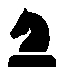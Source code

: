 % Converted from PostScript(TM) to MetaPost by pstoedit
% MetaPost backend contributed by Scott Pakin <scott+ps2ed_AT_pakin.org>
% pstoedit is Copyright (C) 1993 - 2020 Wolfgang Glunz <wglunz35_AT_pstoedit.net>

% Generate structured PostScript
prologues := 1;

% Display a given string with its *baseline* at a given location
% and with a given rotation angle
vardef showtext(expr origin)(expr angle)(expr string) =
  draw string infont defaultfont scaled defaultscale
    rotated angle shifted origin;
enddef;

beginfig(1);
linecap := butt;
linejoin := mitered;
fill (19.250000,7.917970)..controls (22.527300,7.917970) and (22.671900,5.488280)..(22.671900,3.679690)
	--(5.632810,3.679690)..controls (5.632810,5.519530) and (5.777340,7.917970)..(9.054690,7.917970)
	--cycle;
fill (19.250000,7.917970)--cycle;
fill (18.890600,9.101560)--(9.410160,9.101560)..controls (9.539060,12.566400) and (13.539100,14.410200)..(13.722700,16.085899)
	..controls (13.906300,17.757799) and (13.089800,18.187500)..(13.089800,18.187500)
	..controls (13.089800,18.187500) and (12.531300,16.175800)..(11.820300,15.765600)
	..controls (11.109400,15.355500) and (9.449220,14.968800)..(9.449220,14.968800)
	..controls (9.449220,14.968800) and (8.289060,13.957000)..(7.601560,14.027300)
	..controls (6.917970,14.097700) and (6.332030,15.675800)..(6.332030,15.675800)
	--(8.656250,19.253901)--(9.835940,21.785200)--(10.949200,22.957001)
	--(11.425800,24.675800)--(12.765600,23.164101)..controls (20.140600,23.164101) and (21.738300,13.992200)..(18.890600,9.101560)
	--cycle;
fill (18.890600,9.101560)--cycle;
endfig;
end
